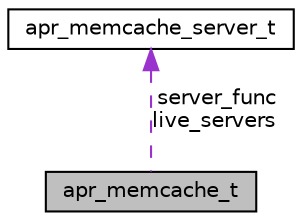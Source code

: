 digraph "apr_memcache_t"
{
  edge [fontname="Helvetica",fontsize="10",labelfontname="Helvetica",labelfontsize="10"];
  node [fontname="Helvetica",fontsize="10",shape=record];
  Node1 [label="apr_memcache_t",height=0.2,width=0.4,color="black", fillcolor="grey75", style="filled", fontcolor="black"];
  Node2 -> Node1 [dir="back",color="darkorchid3",fontsize="10",style="dashed",label=" server_func\nlive_servers" ,fontname="Helvetica"];
  Node2 [label="apr_memcache_server_t",height=0.2,width=0.4,color="black", fillcolor="white", style="filled",URL="$structapr__memcache__server__t.html"];
}
